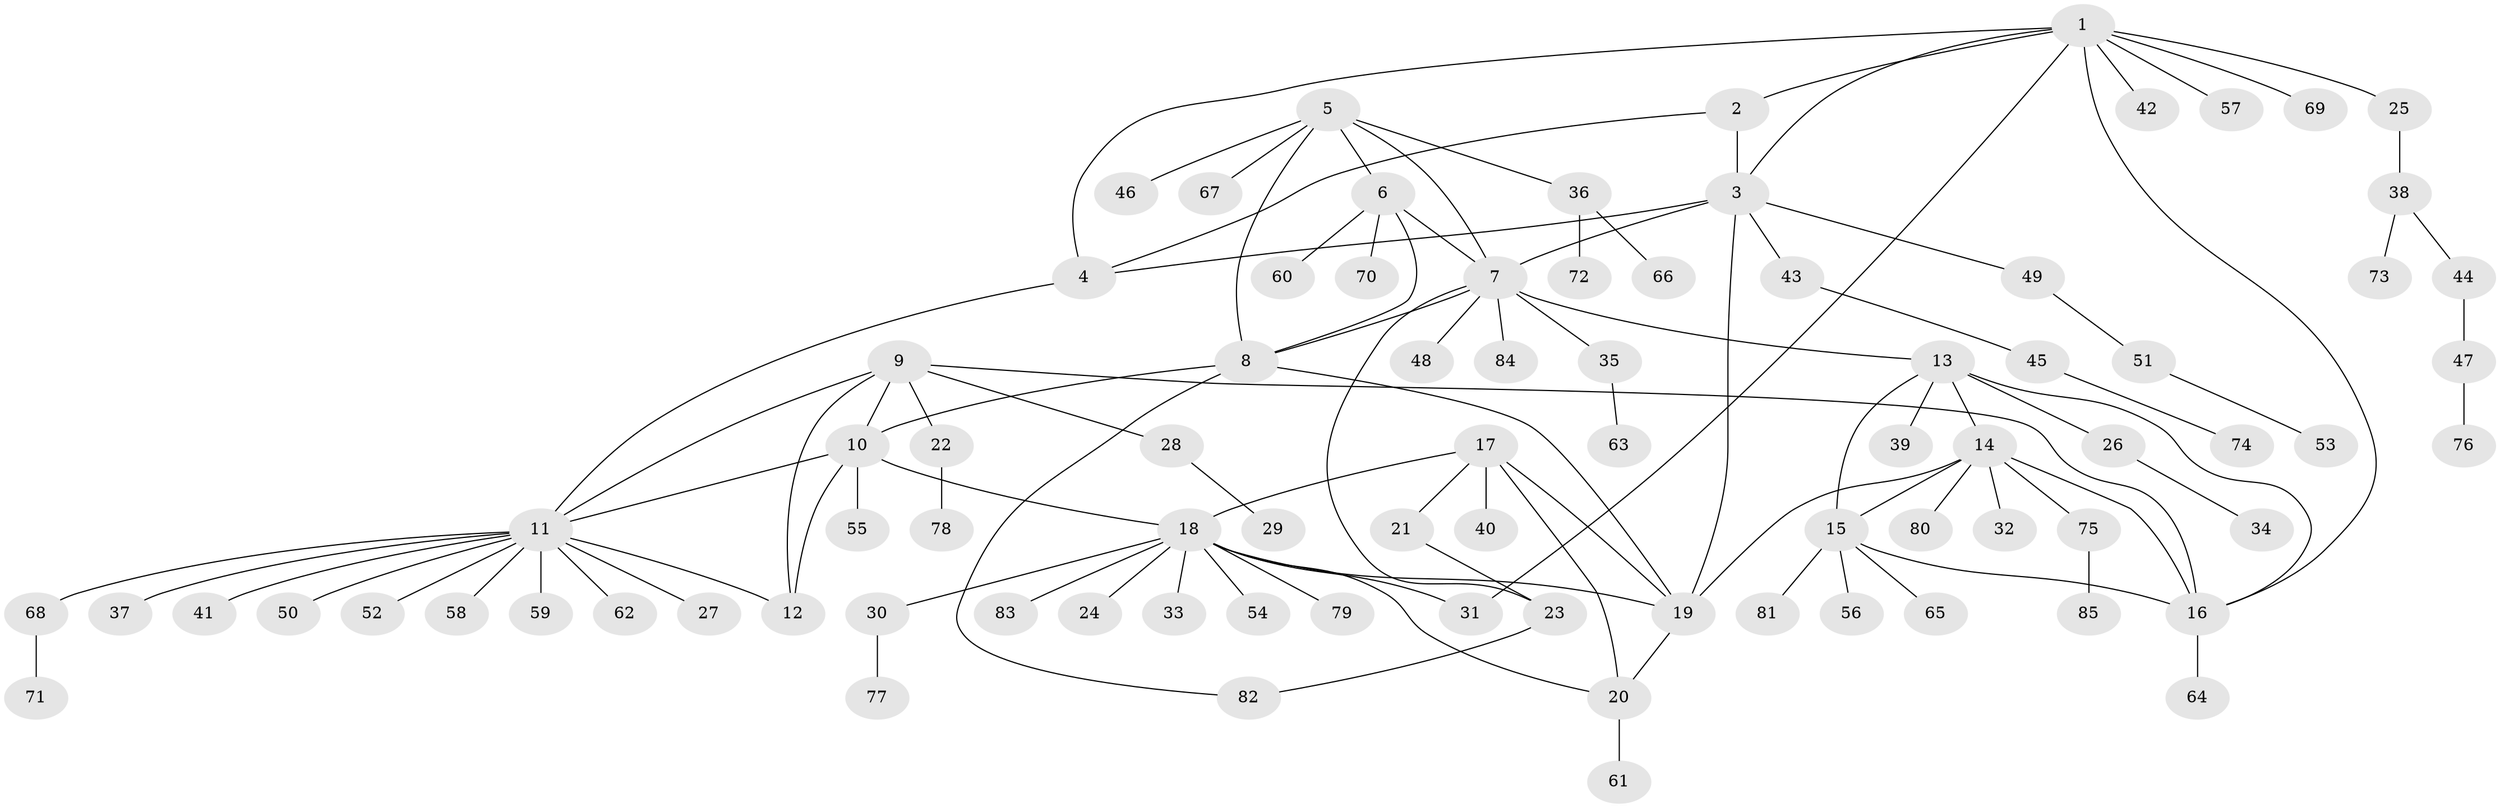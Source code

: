 // coarse degree distribution, {8: 0.023809523809523808, 9: 0.023809523809523808, 13: 0.023809523809523808, 7: 0.047619047619047616, 6: 0.07142857142857142, 5: 0.023809523809523808, 4: 0.023809523809523808, 3: 0.023809523809523808, 2: 0.07142857142857142, 1: 0.6666666666666666}
// Generated by graph-tools (version 1.1) at 2025/19/03/04/25 18:19:35]
// undirected, 85 vertices, 108 edges
graph export_dot {
graph [start="1"]
  node [color=gray90,style=filled];
  1;
  2;
  3;
  4;
  5;
  6;
  7;
  8;
  9;
  10;
  11;
  12;
  13;
  14;
  15;
  16;
  17;
  18;
  19;
  20;
  21;
  22;
  23;
  24;
  25;
  26;
  27;
  28;
  29;
  30;
  31;
  32;
  33;
  34;
  35;
  36;
  37;
  38;
  39;
  40;
  41;
  42;
  43;
  44;
  45;
  46;
  47;
  48;
  49;
  50;
  51;
  52;
  53;
  54;
  55;
  56;
  57;
  58;
  59;
  60;
  61;
  62;
  63;
  64;
  65;
  66;
  67;
  68;
  69;
  70;
  71;
  72;
  73;
  74;
  75;
  76;
  77;
  78;
  79;
  80;
  81;
  82;
  83;
  84;
  85;
  1 -- 2;
  1 -- 3;
  1 -- 4;
  1 -- 16;
  1 -- 25;
  1 -- 31;
  1 -- 42;
  1 -- 57;
  1 -- 69;
  2 -- 3;
  2 -- 4;
  3 -- 4;
  3 -- 7;
  3 -- 19;
  3 -- 43;
  3 -- 49;
  4 -- 11;
  5 -- 6;
  5 -- 7;
  5 -- 8;
  5 -- 36;
  5 -- 46;
  5 -- 67;
  6 -- 7;
  6 -- 8;
  6 -- 60;
  6 -- 70;
  7 -- 8;
  7 -- 13;
  7 -- 23;
  7 -- 35;
  7 -- 48;
  7 -- 84;
  8 -- 10;
  8 -- 19;
  8 -- 82;
  9 -- 10;
  9 -- 11;
  9 -- 12;
  9 -- 16;
  9 -- 22;
  9 -- 28;
  10 -- 11;
  10 -- 12;
  10 -- 18;
  10 -- 55;
  11 -- 12;
  11 -- 27;
  11 -- 37;
  11 -- 41;
  11 -- 50;
  11 -- 52;
  11 -- 58;
  11 -- 59;
  11 -- 62;
  11 -- 68;
  13 -- 14;
  13 -- 15;
  13 -- 16;
  13 -- 26;
  13 -- 39;
  14 -- 15;
  14 -- 16;
  14 -- 19;
  14 -- 32;
  14 -- 75;
  14 -- 80;
  15 -- 16;
  15 -- 56;
  15 -- 65;
  15 -- 81;
  16 -- 64;
  17 -- 18;
  17 -- 19;
  17 -- 20;
  17 -- 21;
  17 -- 40;
  18 -- 19;
  18 -- 20;
  18 -- 24;
  18 -- 30;
  18 -- 31;
  18 -- 33;
  18 -- 54;
  18 -- 79;
  18 -- 83;
  19 -- 20;
  20 -- 61;
  21 -- 23;
  22 -- 78;
  23 -- 82;
  25 -- 38;
  26 -- 34;
  28 -- 29;
  30 -- 77;
  35 -- 63;
  36 -- 66;
  36 -- 72;
  38 -- 44;
  38 -- 73;
  43 -- 45;
  44 -- 47;
  45 -- 74;
  47 -- 76;
  49 -- 51;
  51 -- 53;
  68 -- 71;
  75 -- 85;
}
